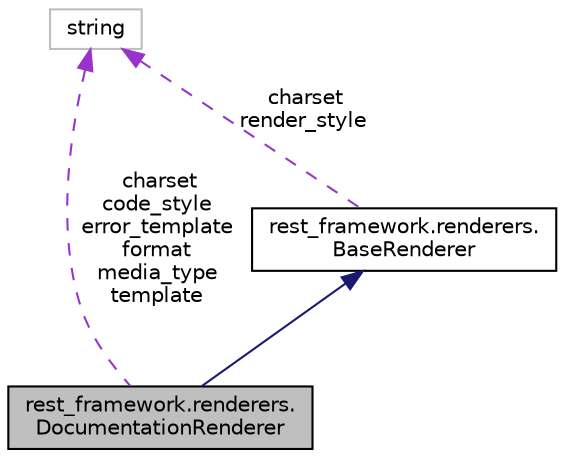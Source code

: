 digraph "rest_framework.renderers.DocumentationRenderer"
{
 // LATEX_PDF_SIZE
  edge [fontname="Helvetica",fontsize="10",labelfontname="Helvetica",labelfontsize="10"];
  node [fontname="Helvetica",fontsize="10",shape=record];
  Node1 [label="rest_framework.renderers.\lDocumentationRenderer",height=0.2,width=0.4,color="black", fillcolor="grey75", style="filled", fontcolor="black",tooltip=" "];
  Node2 -> Node1 [dir="back",color="midnightblue",fontsize="10",style="solid"];
  Node2 [label="rest_framework.renderers.\lBaseRenderer",height=0.2,width=0.4,color="black", fillcolor="white", style="filled",URL="$classrest__framework_1_1renderers_1_1_base_renderer.html",tooltip=" "];
  Node3 -> Node2 [dir="back",color="darkorchid3",fontsize="10",style="dashed",label=" charset\nrender_style" ];
  Node3 [label="string",height=0.2,width=0.4,color="grey75", fillcolor="white", style="filled",tooltip=" "];
  Node3 -> Node1 [dir="back",color="darkorchid3",fontsize="10",style="dashed",label=" charset\ncode_style\nerror_template\nformat\nmedia_type\ntemplate" ];
}
